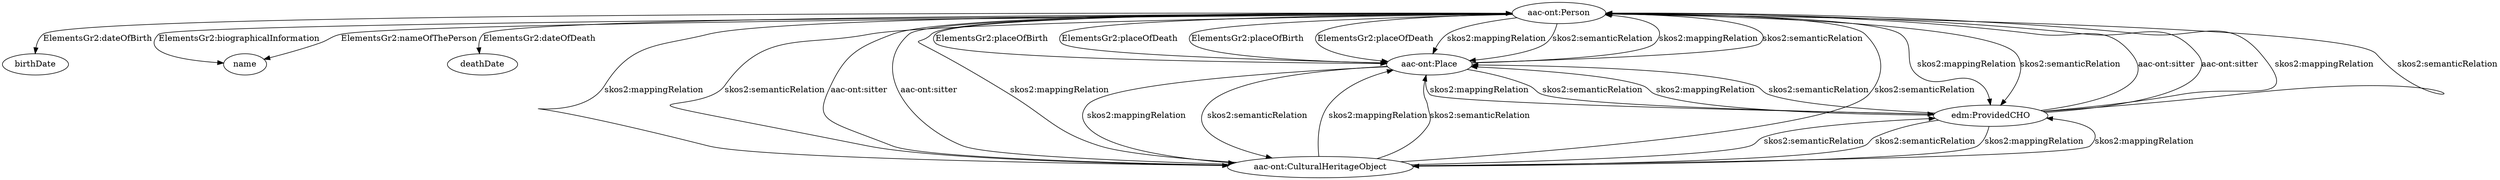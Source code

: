 digraph {
  birthDate [type=attribute_name,label=birthDate]
  "aac-ont:Person1" [type=class_uri,label="aac-ont:Person"]
  name [type=attribute_name,label=name]
  deathDate [type=attribute_name,label=deathDate]
  "aac-ont:Place" [type=class_uri,label="aac-ont:Place"]
  "aac-ont:CulturalHeritageObject" [type=class_uri,label="aac-ont:CulturalHeritageObject"]
  "edm:ProvidedCHO" [type=class_uri,label="edm:ProvidedCHO"]
  "aac-ont:Person1" -> birthDate [label="ElementsGr2:dateOfBirth",type=st_property_uri]
  "aac-ont:Person1" -> name [label="ElementsGr2:biographicalInformation",type=st_property_uri]
  "aac-ont:Person1" -> name [label="ElementsGr2:nameOfThePerson",type=st_property_uri]
  "aac-ont:Person1" -> deathDate [label="ElementsGr2:dateOfDeath",type=st_property_uri]
  "aac-ont:Person1" -> "aac-ont:Place" [label="ElementsGr2:placeOfBirth",type=direct_property_uri,weight=1]
  "aac-ont:Person1" -> "aac-ont:Place" [label="ElementsGr2:placeOfDeath",type=direct_property_uri,weight=1]
  "aac-ont:CulturalHeritageObject" -> "aac-ont:Person1" [label="aac-ont:sitter",type=direct_property_uri,weight=1]
  "edm:ProvidedCHO" -> "aac-ont:Person1" [label="aac-ont:sitter",type=direct_property_uri,weight=1]
  "aac-ont:Person1" -> "aac-ont:Place" [label="ElementsGr2:placeOfBirth",type=inherited,weight=4]
  "aac-ont:Person1" -> "aac-ont:Place" [label="ElementsGr2:placeOfDeath",type=inherited,weight=4]
  "aac-ont:Person1" -> "aac-ont:Place" [label="skos2:mappingRelation",type=inherited,weight=4]
  "aac-ont:Person1" -> "aac-ont:Place" [label="skos2:semanticRelation",type=inherited,weight=4]
  "aac-ont:Person1" -> "aac-ont:CulturalHeritageObject" [label="skos2:mappingRelation",type=inherited,weight=4]
  "aac-ont:Person1" -> "aac-ont:CulturalHeritageObject" [label="skos2:semanticRelation",type=inherited,weight=4]
  "aac-ont:Person1" -> "edm:ProvidedCHO" [label="skos2:mappingRelation",type=inherited,weight=4]
  "aac-ont:Person1" -> "edm:ProvidedCHO" [label="skos2:semanticRelation",type=inherited,weight=4]
  "aac-ont:Place" -> "aac-ont:Person1" [label="skos2:mappingRelation",type=inherited,weight=4]
  "aac-ont:Place" -> "aac-ont:Person1" [label="skos2:semanticRelation",type=inherited,weight=4]
  "aac-ont:Place" -> "aac-ont:CulturalHeritageObject" [label="skos2:mappingRelation",type=inherited,weight=4]
  "aac-ont:Place" -> "aac-ont:CulturalHeritageObject" [label="skos2:semanticRelation",type=inherited,weight=4]
  "aac-ont:Place" -> "edm:ProvidedCHO" [label="skos2:mappingRelation",type=inherited,weight=4]
  "aac-ont:Place" -> "edm:ProvidedCHO" [label="skos2:semanticRelation",type=inherited,weight=4]
  "aac-ont:CulturalHeritageObject" -> "aac-ont:Person1" [label="aac-ont:sitter",type=inherited,weight=4]
  "aac-ont:CulturalHeritageObject" -> "aac-ont:Person1" [label="skos2:mappingRelation",type=inherited,weight=4]
  "aac-ont:CulturalHeritageObject" -> "aac-ont:Person1" [label="skos2:semanticRelation",type=inherited,weight=4]
  "aac-ont:CulturalHeritageObject" -> "aac-ont:Place" [label="skos2:mappingRelation",type=inherited,weight=4]
  "aac-ont:CulturalHeritageObject" -> "aac-ont:Place" [label="skos2:semanticRelation",type=inherited,weight=4]
  "aac-ont:CulturalHeritageObject" -> "edm:ProvidedCHO" [label="skos2:mappingRelation",type=inherited,weight=4]
  "aac-ont:CulturalHeritageObject" -> "edm:ProvidedCHO" [label="skos2:semanticRelation",type=inherited,weight=4]
  "edm:ProvidedCHO" -> "aac-ont:Person1" [label="aac-ont:sitter",type=inherited,weight=4]
  "edm:ProvidedCHO" -> "aac-ont:Person1" [label="skos2:mappingRelation",type=inherited,weight=4]
  "edm:ProvidedCHO" -> "aac-ont:Person1" [label="skos2:semanticRelation",type=inherited,weight=4]
  "edm:ProvidedCHO" -> "aac-ont:Place" [label="skos2:mappingRelation",type=inherited,weight=4]
  "edm:ProvidedCHO" -> "aac-ont:Place" [label="skos2:semanticRelation",type=inherited,weight=4]
  "edm:ProvidedCHO" -> "aac-ont:CulturalHeritageObject" [label="skos2:mappingRelation",type=inherited,weight=4]
  "edm:ProvidedCHO" -> "aac-ont:CulturalHeritageObject" [label="skos2:semanticRelation",type=inherited,weight=4]
}
